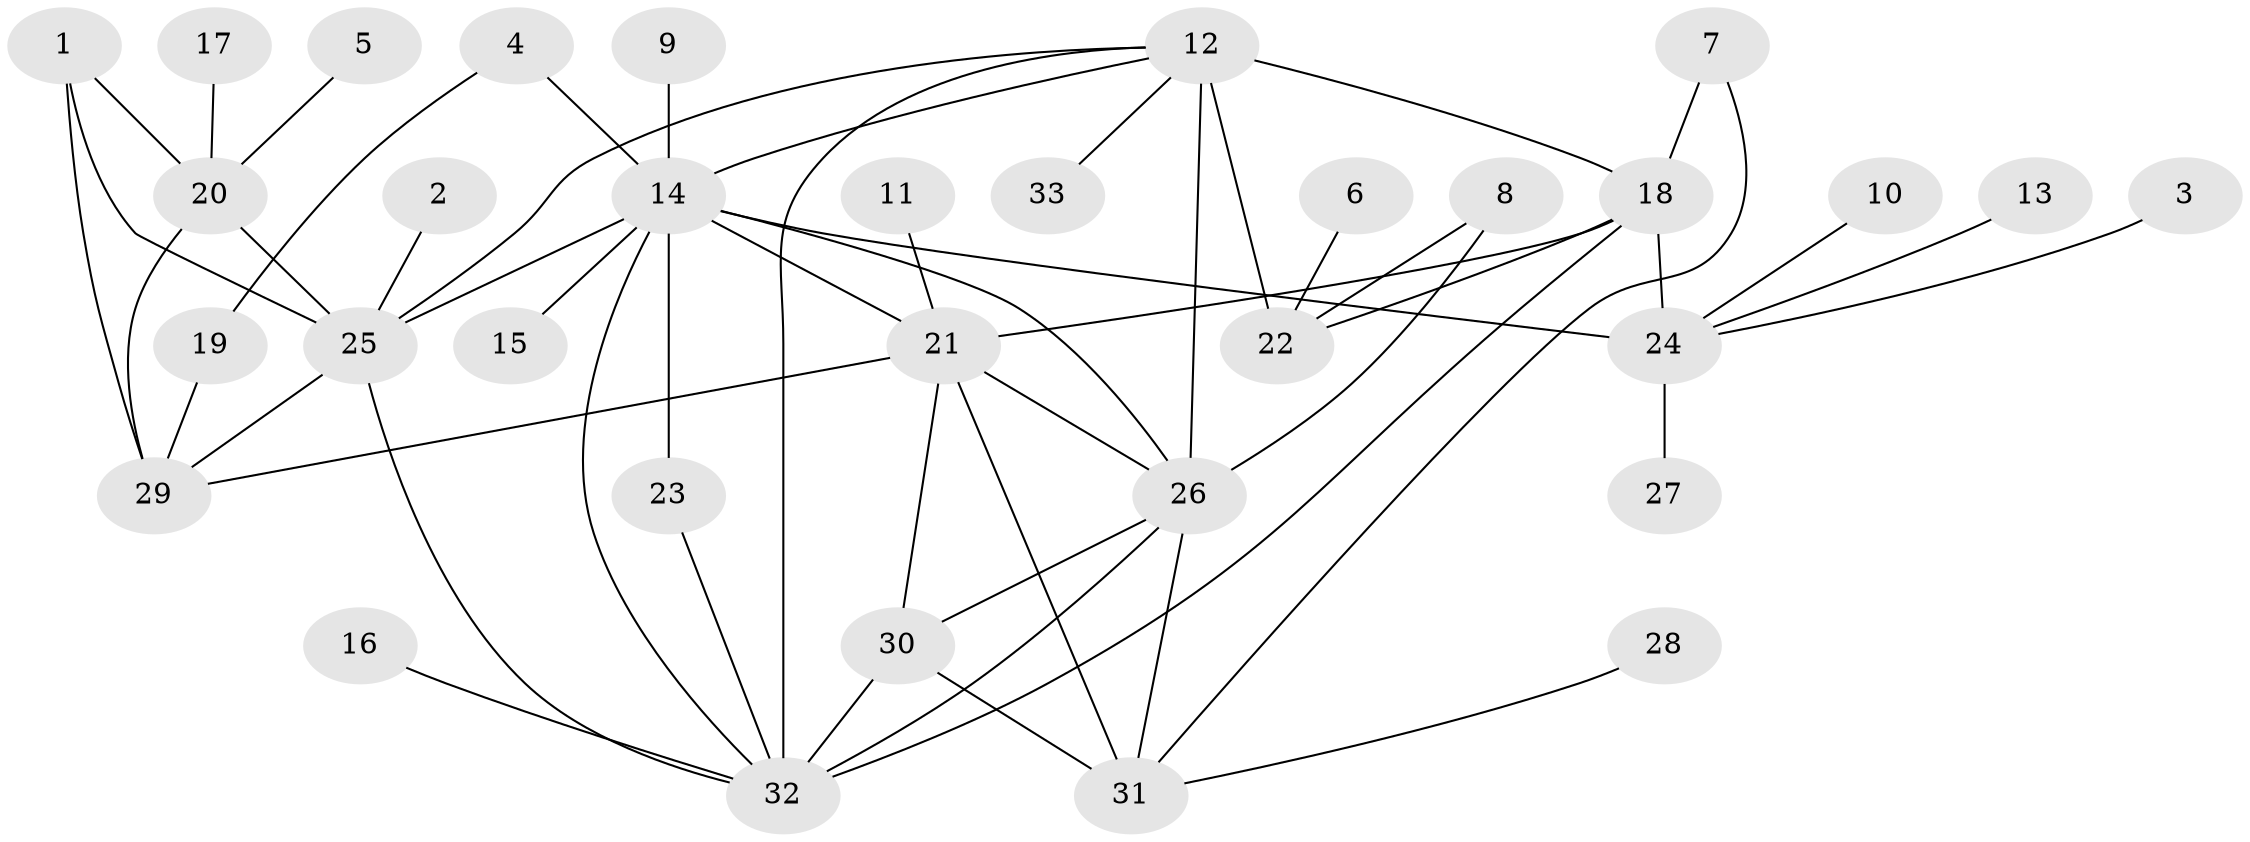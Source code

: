 // original degree distribution, {6: 0.056074766355140186, 12: 0.009345794392523364, 4: 0.018691588785046728, 9: 0.04672897196261682, 7: 0.018691588785046728, 5: 0.028037383177570093, 11: 0.009345794392523364, 8: 0.037383177570093455, 10: 0.018691588785046728, 2: 0.14953271028037382, 1: 0.5420560747663551, 3: 0.06542056074766354}
// Generated by graph-tools (version 1.1) at 2025/37/03/04/25 23:37:50]
// undirected, 33 vertices, 54 edges
graph export_dot {
  node [color=gray90,style=filled];
  1;
  2;
  3;
  4;
  5;
  6;
  7;
  8;
  9;
  10;
  11;
  12;
  13;
  14;
  15;
  16;
  17;
  18;
  19;
  20;
  21;
  22;
  23;
  24;
  25;
  26;
  27;
  28;
  29;
  30;
  31;
  32;
  33;
  1 -- 20 [weight=2.0];
  1 -- 25 [weight=1.0];
  1 -- 29 [weight=1.0];
  2 -- 25 [weight=1.0];
  3 -- 24 [weight=1.0];
  4 -- 14 [weight=1.0];
  4 -- 19 [weight=1.0];
  5 -- 20 [weight=1.0];
  6 -- 22 [weight=1.0];
  7 -- 18 [weight=1.0];
  7 -- 31 [weight=1.0];
  8 -- 22 [weight=1.0];
  8 -- 26 [weight=1.0];
  9 -- 14 [weight=1.0];
  10 -- 24 [weight=1.0];
  11 -- 21 [weight=1.0];
  12 -- 14 [weight=1.0];
  12 -- 18 [weight=3.0];
  12 -- 22 [weight=3.0];
  12 -- 25 [weight=1.0];
  12 -- 26 [weight=1.0];
  12 -- 32 [weight=2.0];
  12 -- 33 [weight=1.0];
  13 -- 24 [weight=1.0];
  14 -- 15 [weight=1.0];
  14 -- 21 [weight=1.0];
  14 -- 23 [weight=1.0];
  14 -- 24 [weight=6.0];
  14 -- 25 [weight=1.0];
  14 -- 26 [weight=1.0];
  14 -- 32 [weight=1.0];
  16 -- 32 [weight=1.0];
  17 -- 20 [weight=1.0];
  18 -- 21 [weight=1.0];
  18 -- 22 [weight=1.0];
  18 -- 24 [weight=1.0];
  18 -- 32 [weight=1.0];
  19 -- 29 [weight=1.0];
  20 -- 25 [weight=2.0];
  20 -- 29 [weight=2.0];
  21 -- 26 [weight=2.0];
  21 -- 29 [weight=1.0];
  21 -- 30 [weight=2.0];
  21 -- 31 [weight=2.0];
  23 -- 32 [weight=1.0];
  24 -- 27 [weight=1.0];
  25 -- 29 [weight=1.0];
  25 -- 32 [weight=1.0];
  26 -- 30 [weight=1.0];
  26 -- 31 [weight=1.0];
  26 -- 32 [weight=1.0];
  28 -- 31 [weight=1.0];
  30 -- 31 [weight=1.0];
  30 -- 32 [weight=1.0];
}
